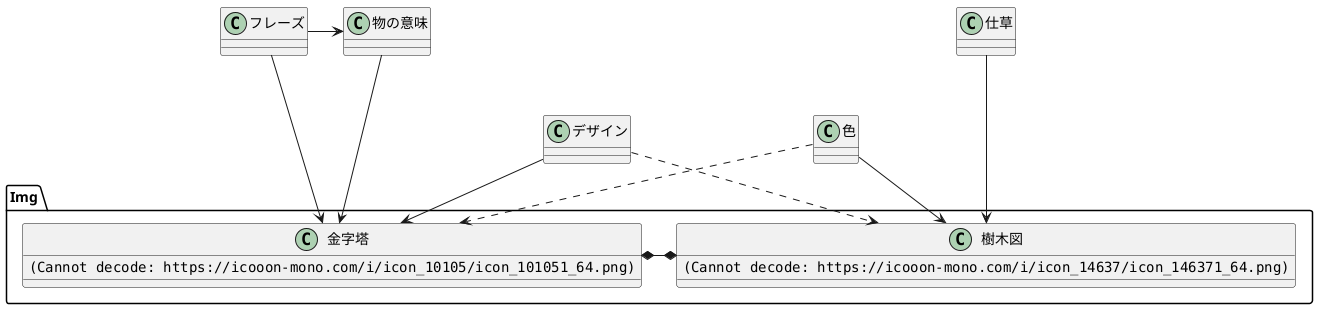 @startuml 02color

folder Img{
    class 金字塔{
<img src="https://icooon-mono.com/i/icon_10105/icon_101051_64.png">
    }
    class 樹木図 {
        <img src="https://icooon-mono.com/i/icon_14637/icon_146371_64.png">
    }
     金字塔 *-* 樹木図
}

class フレーズ
フレーズ ---> 金字塔

class 物の意味
フレーズ -> 物の意味
物の意味 ---> 金字塔

class デザイン
デザイン --> 金字塔
デザイン ..> 樹木図

class 仕草
仕草 ---> 樹木図

class 色
色 --> 樹木図
色 ..> 金字塔




@enduml